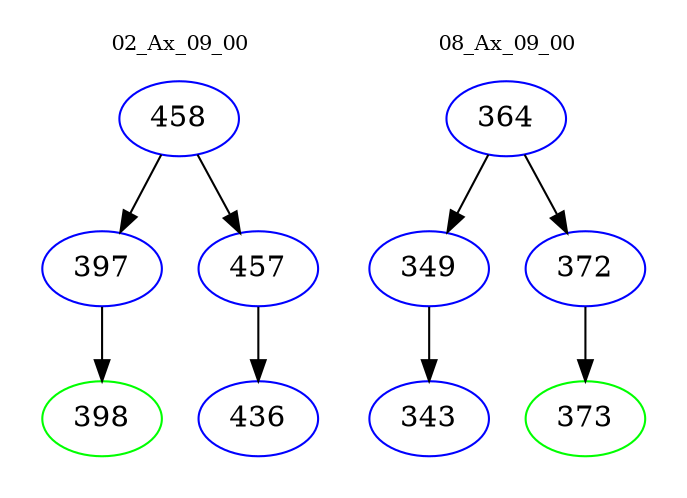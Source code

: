 digraph{
subgraph cluster_0 {
color = white
label = "02_Ax_09_00";
fontsize=10;
T0_458 [label="458", color="blue"]
T0_458 -> T0_397 [color="black"]
T0_397 [label="397", color="blue"]
T0_397 -> T0_398 [color="black"]
T0_398 [label="398", color="green"]
T0_458 -> T0_457 [color="black"]
T0_457 [label="457", color="blue"]
T0_457 -> T0_436 [color="black"]
T0_436 [label="436", color="blue"]
}
subgraph cluster_1 {
color = white
label = "08_Ax_09_00";
fontsize=10;
T1_364 [label="364", color="blue"]
T1_364 -> T1_349 [color="black"]
T1_349 [label="349", color="blue"]
T1_349 -> T1_343 [color="black"]
T1_343 [label="343", color="blue"]
T1_364 -> T1_372 [color="black"]
T1_372 [label="372", color="blue"]
T1_372 -> T1_373 [color="black"]
T1_373 [label="373", color="green"]
}
}
